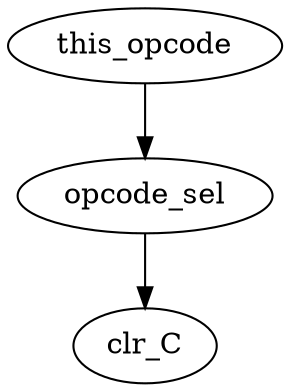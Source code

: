 strict digraph "" {
	opcode_sel	 [complexity=2,
		importance=0.0828631009675,
		rank=0.0414315504837];
	clr_C	 [complexity=0,
		importance=0.0361096921875,
		rank=0.0];
	opcode_sel -> clr_C;
	this_opcode	 [complexity=3,
		importance=1.3955690476,
		rank=0.465189682533];
	this_opcode -> opcode_sel;
}
